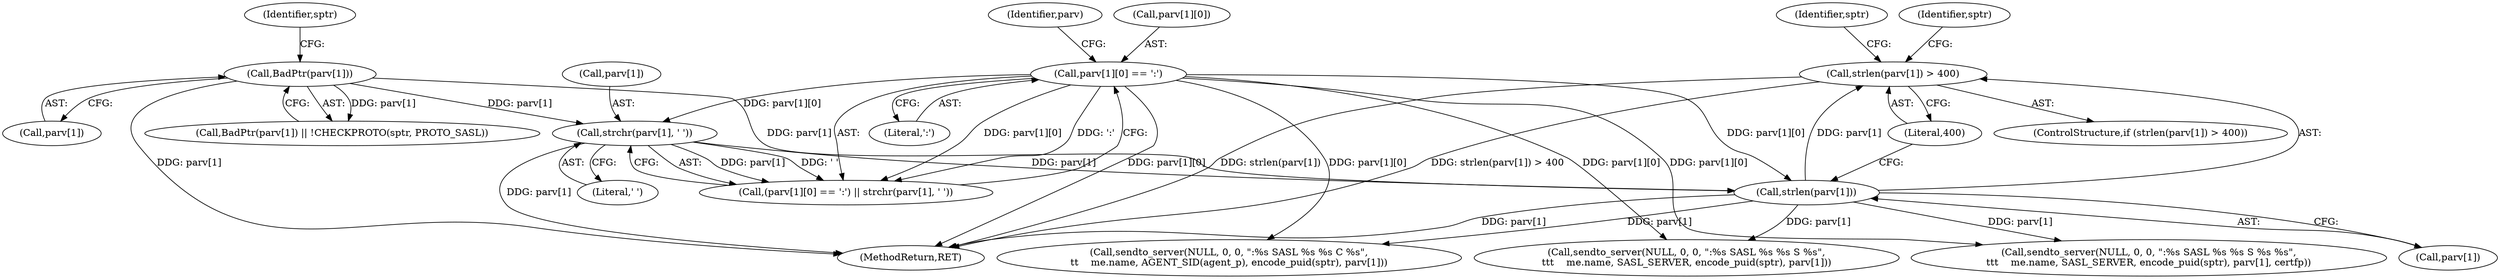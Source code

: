digraph "0_unrealircd_f473e355e1dc422c4f019dbf86bc50ba1a34a766@API" {
"1000180" [label="(Call,strlen(parv[1]) > 400)"];
"1000181" [label="(Call,strlen(parv[1]))"];
"1000154" [label="(Call,parv[1][0] == ':')"];
"1000117" [label="(Call,BadPtr(parv[1]))"];
"1000161" [label="(Call,strchr(parv[1], ' '))"];
"1000154" [label="(Call,parv[1][0] == ':')"];
"1000259" [label="(Call,sendto_server(NULL, 0, 0, \":%s SASL %s %s S %s %s\",\n\t\t\t    me.name, SASL_SERVER, encode_puid(sptr), parv[1], certfp))"];
"1000180" [label="(Call,strlen(parv[1]) > 400)"];
"1000162" [label="(Call,parv[1])"];
"1000117" [label="(Call,BadPtr(parv[1]))"];
"1000153" [label="(Call,(parv[1][0] == ':') || strchr(parv[1], ' '))"];
"1000123" [label="(Identifier,sptr)"];
"1000163" [label="(Identifier,parv)"];
"1000118" [label="(Call,parv[1])"];
"1000155" [label="(Call,parv[1][0])"];
"1000161" [label="(Call,strchr(parv[1], ' '))"];
"1000160" [label="(Literal,':')"];
"1000209" [label="(Identifier,sptr)"];
"1000275" [label="(Call,sendto_server(NULL, 0, 0, \":%s SASL %s %s S %s\",\n\t\t\t    me.name, SASL_SERVER, encode_puid(sptr), parv[1]))"];
"1000185" [label="(Literal,400)"];
"1000165" [label="(Literal,' ')"];
"1000290" [label="(Call,sendto_server(NULL, 0, 0, \":%s SASL %s %s C %s\",\n\t\t    me.name, AGENT_SID(agent_p), encode_puid(sptr), parv[1]))"];
"1000313" [label="(MethodReturn,RET)"];
"1000116" [label="(Call,BadPtr(parv[1]) || !CHECKPROTO(sptr, PROTO_SASL))"];
"1000188" [label="(Identifier,sptr)"];
"1000181" [label="(Call,strlen(parv[1]))"];
"1000182" [label="(Call,parv[1])"];
"1000179" [label="(ControlStructure,if (strlen(parv[1]) > 400))"];
"1000180" -> "1000179"  [label="AST: "];
"1000180" -> "1000185"  [label="CFG: "];
"1000181" -> "1000180"  [label="AST: "];
"1000185" -> "1000180"  [label="AST: "];
"1000188" -> "1000180"  [label="CFG: "];
"1000209" -> "1000180"  [label="CFG: "];
"1000180" -> "1000313"  [label="DDG: strlen(parv[1])"];
"1000180" -> "1000313"  [label="DDG: strlen(parv[1]) > 400"];
"1000181" -> "1000180"  [label="DDG: parv[1]"];
"1000181" -> "1000182"  [label="CFG: "];
"1000182" -> "1000181"  [label="AST: "];
"1000185" -> "1000181"  [label="CFG: "];
"1000181" -> "1000313"  [label="DDG: parv[1]"];
"1000154" -> "1000181"  [label="DDG: parv[1][0]"];
"1000117" -> "1000181"  [label="DDG: parv[1]"];
"1000161" -> "1000181"  [label="DDG: parv[1]"];
"1000181" -> "1000259"  [label="DDG: parv[1]"];
"1000181" -> "1000275"  [label="DDG: parv[1]"];
"1000181" -> "1000290"  [label="DDG: parv[1]"];
"1000154" -> "1000153"  [label="AST: "];
"1000154" -> "1000160"  [label="CFG: "];
"1000155" -> "1000154"  [label="AST: "];
"1000160" -> "1000154"  [label="AST: "];
"1000163" -> "1000154"  [label="CFG: "];
"1000153" -> "1000154"  [label="CFG: "];
"1000154" -> "1000313"  [label="DDG: parv[1][0]"];
"1000154" -> "1000153"  [label="DDG: parv[1][0]"];
"1000154" -> "1000153"  [label="DDG: ':'"];
"1000154" -> "1000161"  [label="DDG: parv[1][0]"];
"1000154" -> "1000259"  [label="DDG: parv[1][0]"];
"1000154" -> "1000275"  [label="DDG: parv[1][0]"];
"1000154" -> "1000290"  [label="DDG: parv[1][0]"];
"1000117" -> "1000116"  [label="AST: "];
"1000117" -> "1000118"  [label="CFG: "];
"1000118" -> "1000117"  [label="AST: "];
"1000123" -> "1000117"  [label="CFG: "];
"1000116" -> "1000117"  [label="CFG: "];
"1000117" -> "1000313"  [label="DDG: parv[1]"];
"1000117" -> "1000116"  [label="DDG: parv[1]"];
"1000117" -> "1000161"  [label="DDG: parv[1]"];
"1000161" -> "1000153"  [label="AST: "];
"1000161" -> "1000165"  [label="CFG: "];
"1000162" -> "1000161"  [label="AST: "];
"1000165" -> "1000161"  [label="AST: "];
"1000153" -> "1000161"  [label="CFG: "];
"1000161" -> "1000313"  [label="DDG: parv[1]"];
"1000161" -> "1000153"  [label="DDG: parv[1]"];
"1000161" -> "1000153"  [label="DDG: ' '"];
}
